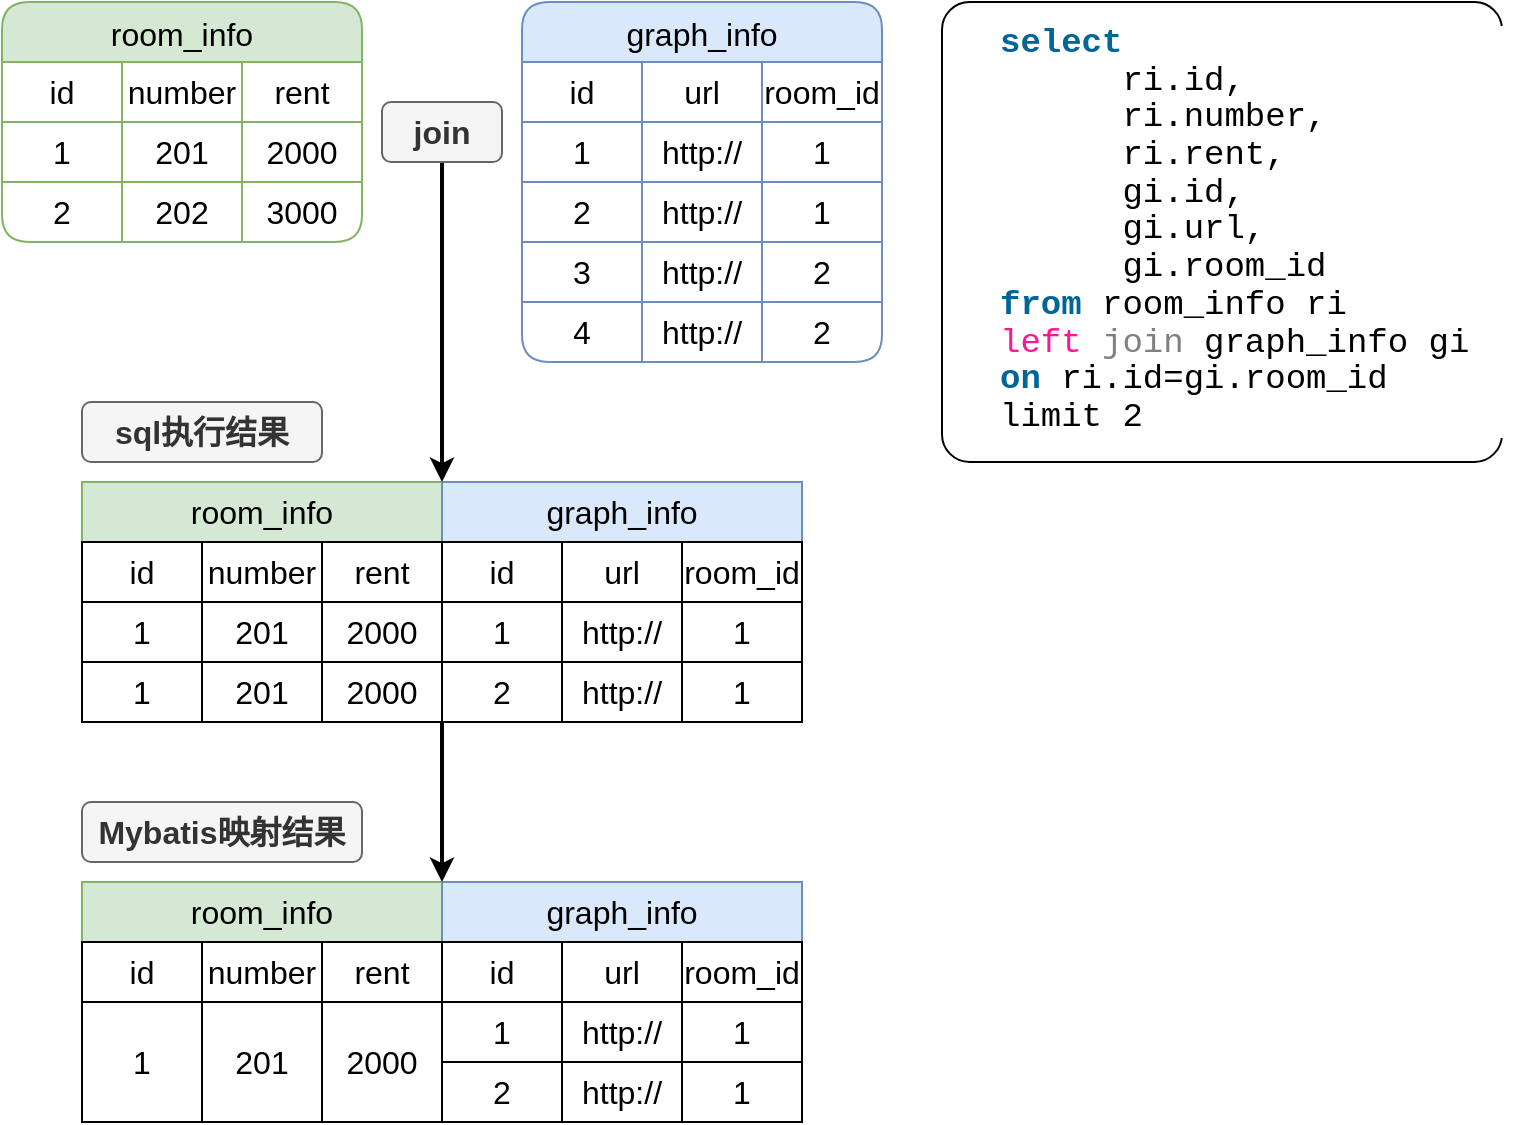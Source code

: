<mxfile version="21.2.8" type="device">
  <diagram name="第 1 页" id="Rej5io_blJWf3P0rDN8p">
    <mxGraphModel dx="1050" dy="671" grid="1" gridSize="10" guides="1" tooltips="1" connect="1" arrows="1" fold="1" page="1" pageScale="1" pageWidth="3300" pageHeight="4681" math="0" shadow="0">
      <root>
        <mxCell id="0" />
        <mxCell id="1" parent="0" />
        <mxCell id="pCptL4KWajvvaQLWKXxc-2" value="" style="rounded=1;whiteSpace=wrap;html=1;fontSize=16;arcSize=6;" vertex="1" parent="1">
          <mxGeometry x="570" y="40" width="280" height="230" as="geometry" />
        </mxCell>
        <mxCell id="d7a110inKtljT86s4EJ2-14" value="room_info" style="shape=table;startSize=30;container=1;collapsible=0;childLayout=tableLayout;strokeColor=#82b366;fontSize=16;fillColor=#d5e8d4;rounded=1;" parent="1" vertex="1">
          <mxGeometry x="100" y="40" width="180" height="120" as="geometry" />
        </mxCell>
        <mxCell id="d7a110inKtljT86s4EJ2-15" value="" style="shape=tableRow;horizontal=0;startSize=0;swimlaneHead=0;swimlaneBody=0;strokeColor=inherit;top=0;left=0;bottom=0;right=0;collapsible=0;dropTarget=0;fillColor=none;points=[[0,0.5],[1,0.5]];portConstraint=eastwest;fontSize=16;" parent="d7a110inKtljT86s4EJ2-14" vertex="1">
          <mxGeometry y="30" width="180" height="30" as="geometry" />
        </mxCell>
        <mxCell id="d7a110inKtljT86s4EJ2-16" value="id" style="shape=partialRectangle;html=1;whiteSpace=wrap;connectable=0;strokeColor=inherit;overflow=hidden;fillColor=none;top=0;left=0;bottom=0;right=0;pointerEvents=1;fontSize=16;" parent="d7a110inKtljT86s4EJ2-15" vertex="1">
          <mxGeometry width="60" height="30" as="geometry">
            <mxRectangle width="60" height="30" as="alternateBounds" />
          </mxGeometry>
        </mxCell>
        <mxCell id="d7a110inKtljT86s4EJ2-17" value="number" style="shape=partialRectangle;html=1;whiteSpace=wrap;connectable=0;strokeColor=inherit;overflow=hidden;fillColor=none;top=0;left=0;bottom=0;right=0;pointerEvents=1;fontSize=16;" parent="d7a110inKtljT86s4EJ2-15" vertex="1">
          <mxGeometry x="60" width="60" height="30" as="geometry">
            <mxRectangle width="60" height="30" as="alternateBounds" />
          </mxGeometry>
        </mxCell>
        <mxCell id="d7a110inKtljT86s4EJ2-18" value="rent" style="shape=partialRectangle;html=1;whiteSpace=wrap;connectable=0;strokeColor=inherit;overflow=hidden;fillColor=none;top=0;left=0;bottom=0;right=0;pointerEvents=1;fontSize=16;" parent="d7a110inKtljT86s4EJ2-15" vertex="1">
          <mxGeometry x="120" width="60" height="30" as="geometry">
            <mxRectangle width="60" height="30" as="alternateBounds" />
          </mxGeometry>
        </mxCell>
        <mxCell id="d7a110inKtljT86s4EJ2-19" value="" style="shape=tableRow;horizontal=0;startSize=0;swimlaneHead=0;swimlaneBody=0;strokeColor=inherit;top=0;left=0;bottom=0;right=0;collapsible=0;dropTarget=0;fillColor=none;points=[[0,0.5],[1,0.5]];portConstraint=eastwest;fontSize=16;" parent="d7a110inKtljT86s4EJ2-14" vertex="1">
          <mxGeometry y="60" width="180" height="30" as="geometry" />
        </mxCell>
        <mxCell id="d7a110inKtljT86s4EJ2-20" value="1" style="shape=partialRectangle;html=1;whiteSpace=wrap;connectable=0;strokeColor=inherit;overflow=hidden;fillColor=none;top=0;left=0;bottom=0;right=0;pointerEvents=1;fontSize=16;" parent="d7a110inKtljT86s4EJ2-19" vertex="1">
          <mxGeometry width="60" height="30" as="geometry">
            <mxRectangle width="60" height="30" as="alternateBounds" />
          </mxGeometry>
        </mxCell>
        <mxCell id="d7a110inKtljT86s4EJ2-21" value="201" style="shape=partialRectangle;html=1;whiteSpace=wrap;connectable=0;strokeColor=inherit;overflow=hidden;fillColor=none;top=0;left=0;bottom=0;right=0;pointerEvents=1;fontSize=16;" parent="d7a110inKtljT86s4EJ2-19" vertex="1">
          <mxGeometry x="60" width="60" height="30" as="geometry">
            <mxRectangle width="60" height="30" as="alternateBounds" />
          </mxGeometry>
        </mxCell>
        <mxCell id="d7a110inKtljT86s4EJ2-22" value="2000" style="shape=partialRectangle;html=1;whiteSpace=wrap;connectable=0;strokeColor=inherit;overflow=hidden;fillColor=none;top=0;left=0;bottom=0;right=0;pointerEvents=1;fontSize=16;" parent="d7a110inKtljT86s4EJ2-19" vertex="1">
          <mxGeometry x="120" width="60" height="30" as="geometry">
            <mxRectangle width="60" height="30" as="alternateBounds" />
          </mxGeometry>
        </mxCell>
        <mxCell id="d7a110inKtljT86s4EJ2-23" value="" style="shape=tableRow;horizontal=0;startSize=0;swimlaneHead=0;swimlaneBody=0;strokeColor=inherit;top=0;left=0;bottom=0;right=0;collapsible=0;dropTarget=0;fillColor=none;points=[[0,0.5],[1,0.5]];portConstraint=eastwest;fontSize=16;" parent="d7a110inKtljT86s4EJ2-14" vertex="1">
          <mxGeometry y="90" width="180" height="30" as="geometry" />
        </mxCell>
        <mxCell id="d7a110inKtljT86s4EJ2-24" value="2" style="shape=partialRectangle;html=1;whiteSpace=wrap;connectable=0;strokeColor=inherit;overflow=hidden;fillColor=none;top=0;left=0;bottom=0;right=0;pointerEvents=1;fontSize=16;" parent="d7a110inKtljT86s4EJ2-23" vertex="1">
          <mxGeometry width="60" height="30" as="geometry">
            <mxRectangle width="60" height="30" as="alternateBounds" />
          </mxGeometry>
        </mxCell>
        <mxCell id="d7a110inKtljT86s4EJ2-25" value="202" style="shape=partialRectangle;html=1;whiteSpace=wrap;connectable=0;strokeColor=inherit;overflow=hidden;fillColor=none;top=0;left=0;bottom=0;right=0;pointerEvents=1;fontSize=16;" parent="d7a110inKtljT86s4EJ2-23" vertex="1">
          <mxGeometry x="60" width="60" height="30" as="geometry">
            <mxRectangle width="60" height="30" as="alternateBounds" />
          </mxGeometry>
        </mxCell>
        <mxCell id="d7a110inKtljT86s4EJ2-26" value="3000" style="shape=partialRectangle;html=1;whiteSpace=wrap;connectable=0;strokeColor=inherit;overflow=hidden;fillColor=none;top=0;left=0;bottom=0;right=0;pointerEvents=1;fontSize=16;" parent="d7a110inKtljT86s4EJ2-23" vertex="1">
          <mxGeometry x="120" width="60" height="30" as="geometry">
            <mxRectangle width="60" height="30" as="alternateBounds" />
          </mxGeometry>
        </mxCell>
        <mxCell id="d7a110inKtljT86s4EJ2-27" value="graph_info" style="shape=table;startSize=30;container=1;collapsible=0;childLayout=tableLayout;strokeColor=#6c8ebf;fontSize=16;fillColor=#dae8fc;swimlaneLine=1;rounded=1;" parent="1" vertex="1">
          <mxGeometry x="360" y="40" width="180" height="180" as="geometry" />
        </mxCell>
        <mxCell id="d7a110inKtljT86s4EJ2-28" value="" style="shape=tableRow;horizontal=0;startSize=0;swimlaneHead=0;swimlaneBody=0;strokeColor=inherit;top=0;left=0;bottom=0;right=0;collapsible=0;dropTarget=0;fillColor=none;points=[[0,0.5],[1,0.5]];portConstraint=eastwest;fontSize=16;" parent="d7a110inKtljT86s4EJ2-27" vertex="1">
          <mxGeometry y="30" width="180" height="30" as="geometry" />
        </mxCell>
        <mxCell id="d7a110inKtljT86s4EJ2-29" value="id" style="shape=partialRectangle;html=1;whiteSpace=wrap;connectable=0;strokeColor=inherit;overflow=hidden;fillColor=none;top=0;left=0;bottom=0;right=0;pointerEvents=1;fontSize=16;" parent="d7a110inKtljT86s4EJ2-28" vertex="1">
          <mxGeometry width="60" height="30" as="geometry">
            <mxRectangle width="60" height="30" as="alternateBounds" />
          </mxGeometry>
        </mxCell>
        <mxCell id="d7a110inKtljT86s4EJ2-30" value="url" style="shape=partialRectangle;html=1;whiteSpace=wrap;connectable=0;strokeColor=inherit;overflow=hidden;fillColor=none;top=0;left=0;bottom=0;right=0;pointerEvents=1;fontSize=16;" parent="d7a110inKtljT86s4EJ2-28" vertex="1">
          <mxGeometry x="60" width="60" height="30" as="geometry">
            <mxRectangle width="60" height="30" as="alternateBounds" />
          </mxGeometry>
        </mxCell>
        <mxCell id="d7a110inKtljT86s4EJ2-31" value="room_id" style="shape=partialRectangle;html=1;whiteSpace=wrap;connectable=0;strokeColor=inherit;overflow=hidden;fillColor=none;top=0;left=0;bottom=0;right=0;pointerEvents=1;fontSize=16;" parent="d7a110inKtljT86s4EJ2-28" vertex="1">
          <mxGeometry x="120" width="60" height="30" as="geometry">
            <mxRectangle width="60" height="30" as="alternateBounds" />
          </mxGeometry>
        </mxCell>
        <mxCell id="d7a110inKtljT86s4EJ2-32" value="" style="shape=tableRow;horizontal=0;startSize=0;swimlaneHead=0;swimlaneBody=0;strokeColor=inherit;top=0;left=0;bottom=0;right=0;collapsible=0;dropTarget=0;fillColor=none;points=[[0,0.5],[1,0.5]];portConstraint=eastwest;fontSize=16;" parent="d7a110inKtljT86s4EJ2-27" vertex="1">
          <mxGeometry y="60" width="180" height="30" as="geometry" />
        </mxCell>
        <mxCell id="d7a110inKtljT86s4EJ2-33" value="1" style="shape=partialRectangle;html=1;whiteSpace=wrap;connectable=0;strokeColor=inherit;overflow=hidden;fillColor=none;top=0;left=0;bottom=0;right=0;pointerEvents=1;fontSize=16;" parent="d7a110inKtljT86s4EJ2-32" vertex="1">
          <mxGeometry width="60" height="30" as="geometry">
            <mxRectangle width="60" height="30" as="alternateBounds" />
          </mxGeometry>
        </mxCell>
        <mxCell id="d7a110inKtljT86s4EJ2-34" value="http://" style="shape=partialRectangle;html=1;whiteSpace=wrap;connectable=0;strokeColor=inherit;overflow=hidden;fillColor=none;top=0;left=0;bottom=0;right=0;pointerEvents=1;fontSize=16;" parent="d7a110inKtljT86s4EJ2-32" vertex="1">
          <mxGeometry x="60" width="60" height="30" as="geometry">
            <mxRectangle width="60" height="30" as="alternateBounds" />
          </mxGeometry>
        </mxCell>
        <mxCell id="d7a110inKtljT86s4EJ2-35" value="1" style="shape=partialRectangle;html=1;whiteSpace=wrap;connectable=0;strokeColor=inherit;overflow=hidden;fillColor=none;top=0;left=0;bottom=0;right=0;pointerEvents=1;fontSize=16;" parent="d7a110inKtljT86s4EJ2-32" vertex="1">
          <mxGeometry x="120" width="60" height="30" as="geometry">
            <mxRectangle width="60" height="30" as="alternateBounds" />
          </mxGeometry>
        </mxCell>
        <mxCell id="d7a110inKtljT86s4EJ2-36" value="" style="shape=tableRow;horizontal=0;startSize=0;swimlaneHead=0;swimlaneBody=0;strokeColor=inherit;top=0;left=0;bottom=0;right=0;collapsible=0;dropTarget=0;fillColor=none;points=[[0,0.5],[1,0.5]];portConstraint=eastwest;fontSize=16;" parent="d7a110inKtljT86s4EJ2-27" vertex="1">
          <mxGeometry y="90" width="180" height="30" as="geometry" />
        </mxCell>
        <mxCell id="d7a110inKtljT86s4EJ2-37" value="2" style="shape=partialRectangle;html=1;whiteSpace=wrap;connectable=0;strokeColor=inherit;overflow=hidden;fillColor=none;top=0;left=0;bottom=0;right=0;pointerEvents=1;fontSize=16;" parent="d7a110inKtljT86s4EJ2-36" vertex="1">
          <mxGeometry width="60" height="30" as="geometry">
            <mxRectangle width="60" height="30" as="alternateBounds" />
          </mxGeometry>
        </mxCell>
        <mxCell id="d7a110inKtljT86s4EJ2-38" value="http://" style="shape=partialRectangle;html=1;whiteSpace=wrap;connectable=0;strokeColor=inherit;overflow=hidden;fillColor=none;top=0;left=0;bottom=0;right=0;pointerEvents=1;fontSize=16;" parent="d7a110inKtljT86s4EJ2-36" vertex="1">
          <mxGeometry x="60" width="60" height="30" as="geometry">
            <mxRectangle width="60" height="30" as="alternateBounds" />
          </mxGeometry>
        </mxCell>
        <mxCell id="d7a110inKtljT86s4EJ2-39" value="1" style="shape=partialRectangle;html=1;whiteSpace=wrap;connectable=0;strokeColor=inherit;overflow=hidden;fillColor=none;top=0;left=0;bottom=0;right=0;pointerEvents=1;fontSize=16;" parent="d7a110inKtljT86s4EJ2-36" vertex="1">
          <mxGeometry x="120" width="60" height="30" as="geometry">
            <mxRectangle width="60" height="30" as="alternateBounds" />
          </mxGeometry>
        </mxCell>
        <mxCell id="d7a110inKtljT86s4EJ2-40" style="shape=tableRow;horizontal=0;startSize=0;swimlaneHead=0;swimlaneBody=0;strokeColor=inherit;top=0;left=0;bottom=0;right=0;collapsible=0;dropTarget=0;fillColor=none;points=[[0,0.5],[1,0.5]];portConstraint=eastwest;fontSize=16;" parent="d7a110inKtljT86s4EJ2-27" vertex="1">
          <mxGeometry y="120" width="180" height="30" as="geometry" />
        </mxCell>
        <mxCell id="d7a110inKtljT86s4EJ2-41" value="3" style="shape=partialRectangle;html=1;whiteSpace=wrap;connectable=0;strokeColor=inherit;overflow=hidden;fillColor=none;top=0;left=0;bottom=0;right=0;pointerEvents=1;fontSize=16;" parent="d7a110inKtljT86s4EJ2-40" vertex="1">
          <mxGeometry width="60" height="30" as="geometry">
            <mxRectangle width="60" height="30" as="alternateBounds" />
          </mxGeometry>
        </mxCell>
        <mxCell id="d7a110inKtljT86s4EJ2-42" value="http://" style="shape=partialRectangle;html=1;whiteSpace=wrap;connectable=0;strokeColor=inherit;overflow=hidden;fillColor=none;top=0;left=0;bottom=0;right=0;pointerEvents=1;fontSize=16;" parent="d7a110inKtljT86s4EJ2-40" vertex="1">
          <mxGeometry x="60" width="60" height="30" as="geometry">
            <mxRectangle width="60" height="30" as="alternateBounds" />
          </mxGeometry>
        </mxCell>
        <mxCell id="d7a110inKtljT86s4EJ2-43" value="2" style="shape=partialRectangle;html=1;whiteSpace=wrap;connectable=0;strokeColor=inherit;overflow=hidden;fillColor=none;top=0;left=0;bottom=0;right=0;pointerEvents=1;fontSize=16;" parent="d7a110inKtljT86s4EJ2-40" vertex="1">
          <mxGeometry x="120" width="60" height="30" as="geometry">
            <mxRectangle width="60" height="30" as="alternateBounds" />
          </mxGeometry>
        </mxCell>
        <mxCell id="d7a110inKtljT86s4EJ2-44" style="shape=tableRow;horizontal=0;startSize=0;swimlaneHead=0;swimlaneBody=0;strokeColor=inherit;top=0;left=0;bottom=0;right=0;collapsible=0;dropTarget=0;fillColor=none;points=[[0,0.5],[1,0.5]];portConstraint=eastwest;fontSize=16;" parent="d7a110inKtljT86s4EJ2-27" vertex="1">
          <mxGeometry y="150" width="180" height="30" as="geometry" />
        </mxCell>
        <mxCell id="d7a110inKtljT86s4EJ2-45" value="4" style="shape=partialRectangle;html=1;whiteSpace=wrap;connectable=0;strokeColor=inherit;overflow=hidden;fillColor=none;top=0;left=0;bottom=0;right=0;pointerEvents=1;fontSize=16;" parent="d7a110inKtljT86s4EJ2-44" vertex="1">
          <mxGeometry width="60" height="30" as="geometry">
            <mxRectangle width="60" height="30" as="alternateBounds" />
          </mxGeometry>
        </mxCell>
        <mxCell id="d7a110inKtljT86s4EJ2-46" value="http://" style="shape=partialRectangle;html=1;whiteSpace=wrap;connectable=0;strokeColor=inherit;overflow=hidden;fillColor=none;top=0;left=0;bottom=0;right=0;pointerEvents=1;fontSize=16;" parent="d7a110inKtljT86s4EJ2-44" vertex="1">
          <mxGeometry x="60" width="60" height="30" as="geometry">
            <mxRectangle width="60" height="30" as="alternateBounds" />
          </mxGeometry>
        </mxCell>
        <mxCell id="d7a110inKtljT86s4EJ2-47" value="2" style="shape=partialRectangle;html=1;whiteSpace=wrap;connectable=0;strokeColor=inherit;overflow=hidden;fillColor=none;top=0;left=0;bottom=0;right=0;pointerEvents=1;fontSize=16;" parent="d7a110inKtljT86s4EJ2-44" vertex="1">
          <mxGeometry x="120" width="60" height="30" as="geometry">
            <mxRectangle width="60" height="30" as="alternateBounds" />
          </mxGeometry>
        </mxCell>
        <mxCell id="-BZi0XnxrR75gDSVM38y-55" value="room_info" style="rounded=0;whiteSpace=wrap;html=1;fontSize=16;fillColor=#d5e8d4;strokeColor=#82b366;" parent="1" vertex="1">
          <mxGeometry x="140" y="480" width="180" height="30" as="geometry" />
        </mxCell>
        <mxCell id="-BZi0XnxrR75gDSVM38y-56" value="graph_info" style="rounded=0;whiteSpace=wrap;html=1;fontSize=16;fillColor=#dae8fc;strokeColor=#6c8ebf;" parent="1" vertex="1">
          <mxGeometry x="320" y="480" width="180" height="30" as="geometry" />
        </mxCell>
        <mxCell id="-BZi0XnxrR75gDSVM38y-58" value="id" style="rounded=0;whiteSpace=wrap;html=1;fontSize=16;" parent="1" vertex="1">
          <mxGeometry x="140" y="510" width="60" height="30" as="geometry" />
        </mxCell>
        <mxCell id="-BZi0XnxrR75gDSVM38y-59" value="number" style="rounded=0;whiteSpace=wrap;html=1;fontSize=16;" parent="1" vertex="1">
          <mxGeometry x="200" y="510" width="60" height="30" as="geometry" />
        </mxCell>
        <mxCell id="-BZi0XnxrR75gDSVM38y-60" value="rent" style="rounded=0;whiteSpace=wrap;html=1;fontSize=16;" parent="1" vertex="1">
          <mxGeometry x="260" y="510" width="60" height="30" as="geometry" />
        </mxCell>
        <mxCell id="-BZi0XnxrR75gDSVM38y-61" value="id" style="rounded=0;whiteSpace=wrap;html=1;fontSize=16;" parent="1" vertex="1">
          <mxGeometry x="320" y="510" width="60" height="30" as="geometry" />
        </mxCell>
        <mxCell id="-BZi0XnxrR75gDSVM38y-62" value="url" style="rounded=0;whiteSpace=wrap;html=1;fontSize=16;" parent="1" vertex="1">
          <mxGeometry x="380" y="510" width="60" height="30" as="geometry" />
        </mxCell>
        <mxCell id="-BZi0XnxrR75gDSVM38y-63" value="room_id" style="rounded=0;whiteSpace=wrap;html=1;fontSize=16;" parent="1" vertex="1">
          <mxGeometry x="440" y="510" width="60" height="30" as="geometry" />
        </mxCell>
        <mxCell id="-BZi0XnxrR75gDSVM38y-64" value="1" style="rounded=0;whiteSpace=wrap;html=1;fontSize=16;" parent="1" vertex="1">
          <mxGeometry x="140" y="540" width="60" height="60" as="geometry" />
        </mxCell>
        <mxCell id="-BZi0XnxrR75gDSVM38y-65" value="201" style="rounded=0;whiteSpace=wrap;html=1;fontSize=16;" parent="1" vertex="1">
          <mxGeometry x="200" y="540" width="60" height="60" as="geometry" />
        </mxCell>
        <mxCell id="-BZi0XnxrR75gDSVM38y-66" value="2000" style="rounded=0;whiteSpace=wrap;html=1;fontSize=16;" parent="1" vertex="1">
          <mxGeometry x="260" y="540" width="60" height="60" as="geometry" />
        </mxCell>
        <mxCell id="-BZi0XnxrR75gDSVM38y-67" value="1" style="rounded=0;whiteSpace=wrap;html=1;fontSize=16;" parent="1" vertex="1">
          <mxGeometry x="320" y="540" width="60" height="30" as="geometry" />
        </mxCell>
        <mxCell id="-BZi0XnxrR75gDSVM38y-68" value="http://" style="rounded=0;whiteSpace=wrap;html=1;fontSize=16;" parent="1" vertex="1">
          <mxGeometry x="380" y="540" width="60" height="30" as="geometry" />
        </mxCell>
        <mxCell id="-BZi0XnxrR75gDSVM38y-69" value="1" style="rounded=0;whiteSpace=wrap;html=1;fontSize=16;" parent="1" vertex="1">
          <mxGeometry x="440" y="540" width="60" height="30" as="geometry" />
        </mxCell>
        <mxCell id="-BZi0XnxrR75gDSVM38y-73" value="2" style="rounded=0;whiteSpace=wrap;html=1;fontSize=16;" parent="1" vertex="1">
          <mxGeometry x="320" y="570" width="60" height="30" as="geometry" />
        </mxCell>
        <mxCell id="-BZi0XnxrR75gDSVM38y-74" value="http://" style="rounded=0;whiteSpace=wrap;html=1;fontSize=16;" parent="1" vertex="1">
          <mxGeometry x="380" y="570" width="60" height="30" as="geometry" />
        </mxCell>
        <mxCell id="-BZi0XnxrR75gDSVM38y-75" value="1" style="rounded=0;whiteSpace=wrap;html=1;fontSize=16;" parent="1" vertex="1">
          <mxGeometry x="440" y="570" width="60" height="30" as="geometry" />
        </mxCell>
        <mxCell id="AN0BZc6K4bq2yWt_CI9V-2" value="room_info" style="rounded=0;whiteSpace=wrap;html=1;fontSize=16;fillColor=#d5e8d4;strokeColor=#82b366;" parent="1" vertex="1">
          <mxGeometry x="140" y="280" width="180" height="30" as="geometry" />
        </mxCell>
        <mxCell id="AN0BZc6K4bq2yWt_CI9V-3" value="graph_info" style="rounded=0;whiteSpace=wrap;html=1;fontSize=16;fillColor=#dae8fc;strokeColor=#6c8ebf;" parent="1" vertex="1">
          <mxGeometry x="320" y="280" width="180" height="30" as="geometry" />
        </mxCell>
        <mxCell id="AN0BZc6K4bq2yWt_CI9V-4" value="id" style="rounded=0;whiteSpace=wrap;html=1;fontSize=16;" parent="1" vertex="1">
          <mxGeometry x="140" y="310" width="60" height="30" as="geometry" />
        </mxCell>
        <mxCell id="AN0BZc6K4bq2yWt_CI9V-5" value="number" style="rounded=0;whiteSpace=wrap;html=1;fontSize=16;" parent="1" vertex="1">
          <mxGeometry x="200" y="310" width="60" height="30" as="geometry" />
        </mxCell>
        <mxCell id="AN0BZc6K4bq2yWt_CI9V-6" value="rent" style="rounded=0;whiteSpace=wrap;html=1;fontSize=16;" parent="1" vertex="1">
          <mxGeometry x="260" y="310" width="60" height="30" as="geometry" />
        </mxCell>
        <mxCell id="AN0BZc6K4bq2yWt_CI9V-7" value="id" style="rounded=0;whiteSpace=wrap;html=1;fontSize=16;" parent="1" vertex="1">
          <mxGeometry x="320" y="310" width="60" height="30" as="geometry" />
        </mxCell>
        <mxCell id="AN0BZc6K4bq2yWt_CI9V-8" value="url" style="rounded=0;whiteSpace=wrap;html=1;fontSize=16;" parent="1" vertex="1">
          <mxGeometry x="380" y="310" width="60" height="30" as="geometry" />
        </mxCell>
        <mxCell id="AN0BZc6K4bq2yWt_CI9V-9" value="room_id" style="rounded=0;whiteSpace=wrap;html=1;fontSize=16;" parent="1" vertex="1">
          <mxGeometry x="440" y="310" width="60" height="30" as="geometry" />
        </mxCell>
        <mxCell id="AN0BZc6K4bq2yWt_CI9V-10" value="1" style="rounded=0;whiteSpace=wrap;html=1;fontSize=16;" parent="1" vertex="1">
          <mxGeometry x="140" y="340" width="60" height="30" as="geometry" />
        </mxCell>
        <mxCell id="AN0BZc6K4bq2yWt_CI9V-11" value="201" style="rounded=0;whiteSpace=wrap;html=1;fontSize=16;" parent="1" vertex="1">
          <mxGeometry x="200" y="340" width="60" height="30" as="geometry" />
        </mxCell>
        <mxCell id="AN0BZc6K4bq2yWt_CI9V-12" value="2000" style="rounded=0;whiteSpace=wrap;html=1;fontSize=16;" parent="1" vertex="1">
          <mxGeometry x="260" y="340" width="60" height="30" as="geometry" />
        </mxCell>
        <mxCell id="AN0BZc6K4bq2yWt_CI9V-13" value="1" style="rounded=0;whiteSpace=wrap;html=1;fontSize=16;" parent="1" vertex="1">
          <mxGeometry x="320" y="340" width="60" height="30" as="geometry" />
        </mxCell>
        <mxCell id="AN0BZc6K4bq2yWt_CI9V-14" value="http://" style="rounded=0;whiteSpace=wrap;html=1;fontSize=16;" parent="1" vertex="1">
          <mxGeometry x="380" y="340" width="60" height="30" as="geometry" />
        </mxCell>
        <mxCell id="AN0BZc6K4bq2yWt_CI9V-15" value="1" style="rounded=0;whiteSpace=wrap;html=1;fontSize=16;" parent="1" vertex="1">
          <mxGeometry x="440" y="340" width="60" height="30" as="geometry" />
        </mxCell>
        <mxCell id="AN0BZc6K4bq2yWt_CI9V-16" value="2" style="rounded=0;whiteSpace=wrap;html=1;fontSize=16;" parent="1" vertex="1">
          <mxGeometry x="320" y="370" width="60" height="30" as="geometry" />
        </mxCell>
        <mxCell id="AN0BZc6K4bq2yWt_CI9V-17" value="http://" style="rounded=0;whiteSpace=wrap;html=1;fontSize=16;" parent="1" vertex="1">
          <mxGeometry x="380" y="370" width="60" height="30" as="geometry" />
        </mxCell>
        <mxCell id="AN0BZc6K4bq2yWt_CI9V-18" value="1" style="rounded=0;whiteSpace=wrap;html=1;fontSize=16;" parent="1" vertex="1">
          <mxGeometry x="440" y="370" width="60" height="30" as="geometry" />
        </mxCell>
        <mxCell id="AN0BZc6K4bq2yWt_CI9V-28" value="1" style="rounded=0;whiteSpace=wrap;html=1;fontSize=16;" parent="1" vertex="1">
          <mxGeometry x="140" y="370" width="60" height="30" as="geometry" />
        </mxCell>
        <mxCell id="AN0BZc6K4bq2yWt_CI9V-29" value="201" style="rounded=0;whiteSpace=wrap;html=1;fontSize=16;" parent="1" vertex="1">
          <mxGeometry x="200" y="370" width="60" height="30" as="geometry" />
        </mxCell>
        <mxCell id="AN0BZc6K4bq2yWt_CI9V-30" value="2000" style="rounded=0;whiteSpace=wrap;html=1;fontSize=16;" parent="1" vertex="1">
          <mxGeometry x="260" y="370" width="60" height="30" as="geometry" />
        </mxCell>
        <mxCell id="AN0BZc6K4bq2yWt_CI9V-35" value="" style="endArrow=classic;html=1;rounded=0;entryX=1;entryY=0;entryDx=0;entryDy=0;fontStyle=0;strokeWidth=2;exitX=0.5;exitY=1;exitDx=0;exitDy=0;" parent="1" source="asJvzU5suYLV6aK408Cx-1" target="AN0BZc6K4bq2yWt_CI9V-2" edge="1">
          <mxGeometry width="50" height="50" relative="1" as="geometry">
            <mxPoint x="300" y="160" as="sourcePoint" />
            <mxPoint x="580" y="320" as="targetPoint" />
          </mxGeometry>
        </mxCell>
        <mxCell id="AN0BZc6K4bq2yWt_CI9V-36" value="" style="endArrow=classic;html=1;rounded=0;exitX=1;exitY=1;exitDx=0;exitDy=0;fontStyle=0;strokeWidth=2;entryX=0;entryY=0;entryDx=0;entryDy=0;" parent="1" edge="1" target="-BZi0XnxrR75gDSVM38y-56" source="AN0BZc6K4bq2yWt_CI9V-30">
          <mxGeometry width="50" height="50" relative="1" as="geometry">
            <mxPoint x="538" y="384.5" as="sourcePoint" />
            <mxPoint x="578" y="384.5" as="targetPoint" />
          </mxGeometry>
        </mxCell>
        <mxCell id="asJvzU5suYLV6aK408Cx-1" value="join" style="rounded=1;whiteSpace=wrap;html=1;fontSize=16;fillColor=#f5f5f5;strokeColor=#666666;fontColor=#333333;fontStyle=1" parent="1" vertex="1">
          <mxGeometry x="290" y="90" width="60" height="30" as="geometry" />
        </mxCell>
        <mxCell id="asJvzU5suYLV6aK408Cx-3" value="sql执行结果" style="rounded=1;whiteSpace=wrap;html=1;fontSize=16;fillColor=#f5f5f5;fontColor=#333333;strokeColor=#666666;fontStyle=1" parent="1" vertex="1">
          <mxGeometry x="140" y="240" width="120" height="30" as="geometry" />
        </mxCell>
        <mxCell id="asJvzU5suYLV6aK408Cx-4" value="Mybatis映射结果" style="rounded=1;whiteSpace=wrap;html=1;fontSize=16;fillColor=#f5f5f5;fontColor=#333333;strokeColor=#666666;fontStyle=1" parent="1" vertex="1">
          <mxGeometry x="140" y="440" width="140" height="30" as="geometry" />
        </mxCell>
        <mxCell id="pCptL4KWajvvaQLWKXxc-1" value="&lt;div style=&quot;font-family: Consolas, &amp;quot;Bitstream Vera Sans Mono&amp;quot;, &amp;quot;Courier New&amp;quot;, Courier, monospace; font-size: 17px; color: rgb(17, 17, 17); border-radius: 0px !important; background: none white !important; border: 0px !important; inset: auto !important; float: none !important; height: auto !important; line-height: 1.1em !important; margin: 0px !important; outline: 0px !important; overflow: visible !important; padding: 0px 1em !important; position: static !important; vertical-align: baseline !important; width: auto !important; box-sizing: content-box !important; min-height: auto !important;&quot; class=&quot;line number1 index0 alt2&quot;&gt;&lt;code style=&quot;font-family: Consolas, &amp;quot;Bitstream Vera Sans Mono&amp;quot;, &amp;quot;Courier New&amp;quot;, Courier, monospace !important; font-size: 17px; padding: 0px !important; color: rgb(0, 102, 153) !important; border-radius: 0px !important; background: none !important; border: 0px !important; inset: auto !important; float: none !important; height: auto !important; line-height: 1.1em !important; margin: 0px !important; outline: 0px !important; overflow: visible !important; position: static !important; vertical-align: baseline !important; width: auto !important; box-sizing: content-box !important; font-weight: bold !important; min-height: auto !important;&quot; class=&quot;sql keyword&quot;&gt;select&lt;/code&gt;&amp;nbsp;&lt;/div&gt;&lt;div style=&quot;font-family: Consolas, &amp;quot;Bitstream Vera Sans Mono&amp;quot;, &amp;quot;Courier New&amp;quot;, Courier, monospace; font-size: 17px; color: rgb(17, 17, 17); border-radius: 0px !important; background: none white !important; border: 0px !important; inset: auto !important; float: none !important; height: auto !important; line-height: 1.1em !important; margin: 0px !important; outline: 0px !important; overflow: visible !important; padding: 0px 1em !important; position: static !important; vertical-align: baseline !important; width: auto !important; box-sizing: content-box !important; min-height: auto !important;&quot; class=&quot;line number2 index1 alt1&quot;&gt;&lt;code style=&quot;color: rgb(221, 17, 68); font-family: Consolas, &amp;quot;Bitstream Vera Sans Mono&amp;quot;, &amp;quot;Courier New&amp;quot;, Courier, monospace !important; font-size: 17px; padding: 0px !important; border-radius: 0px !important; background: none !important; border: 0px !important; inset: auto !important; float: none !important; height: auto !important; line-height: 1.1em !important; margin: 0px !important; outline: 0px !important; overflow: visible !important; position: static !important; vertical-align: baseline !important; width: auto !important; box-sizing: content-box !important; min-height: auto !important;&quot; class=&quot;sql spaces&quot;&gt;&amp;nbsp;&amp;nbsp;&amp;nbsp;&amp;nbsp;&amp;nbsp;&amp;nbsp;&lt;/code&gt;&lt;code style=&quot;font-family: Consolas, &amp;quot;Bitstream Vera Sans Mono&amp;quot;, &amp;quot;Courier New&amp;quot;, Courier, monospace !important; font-size: 17px; padding: 0px !important; color: black !important; border-radius: 0px !important; background: none !important; border: 0px !important; inset: auto !important; float: none !important; height: auto !important; line-height: 1.1em !important; margin: 0px !important; outline: 0px !important; overflow: visible !important; position: static !important; vertical-align: baseline !important; width: auto !important; box-sizing: content-box !important; min-height: auto !important;&quot; class=&quot;sql plain&quot;&gt;ri.id,&lt;/code&gt;&lt;/div&gt;&lt;div style=&quot;font-family: Consolas, &amp;quot;Bitstream Vera Sans Mono&amp;quot;, &amp;quot;Courier New&amp;quot;, Courier, monospace; font-size: 17px; color: rgb(17, 17, 17); border-radius: 0px !important; background: none white !important; border: 0px !important; inset: auto !important; float: none !important; height: auto !important; line-height: 1.1em !important; margin: 0px !important; outline: 0px !important; overflow: visible !important; padding: 0px 1em !important; position: static !important; vertical-align: baseline !important; width: auto !important; box-sizing: content-box !important; min-height: auto !important;&quot; class=&quot;line number3 index2 alt2&quot;&gt;&lt;code style=&quot;color: rgb(221, 17, 68); font-family: Consolas, &amp;quot;Bitstream Vera Sans Mono&amp;quot;, &amp;quot;Courier New&amp;quot;, Courier, monospace !important; font-size: 17px; padding: 0px !important; border-radius: 0px !important; background: none !important; border: 0px !important; inset: auto !important; float: none !important; height: auto !important; line-height: 1.1em !important; margin: 0px !important; outline: 0px !important; overflow: visible !important; position: static !important; vertical-align: baseline !important; width: auto !important; box-sizing: content-box !important; min-height: auto !important;&quot; class=&quot;sql spaces&quot;&gt;&amp;nbsp;&amp;nbsp;&amp;nbsp;&amp;nbsp;&amp;nbsp;&amp;nbsp;&lt;/code&gt;&lt;code style=&quot;font-family: Consolas, &amp;quot;Bitstream Vera Sans Mono&amp;quot;, &amp;quot;Courier New&amp;quot;, Courier, monospace !important; font-size: 17px; padding: 0px !important; color: black !important; border-radius: 0px !important; background: none !important; border: 0px !important; inset: auto !important; float: none !important; height: auto !important; line-height: 1.1em !important; margin: 0px !important; outline: 0px !important; overflow: visible !important; position: static !important; vertical-align: baseline !important; width: auto !important; box-sizing: content-box !important; min-height: auto !important;&quot; class=&quot;sql plain&quot;&gt;ri.number,&lt;/code&gt;&lt;/div&gt;&lt;div style=&quot;font-family: Consolas, &amp;quot;Bitstream Vera Sans Mono&amp;quot;, &amp;quot;Courier New&amp;quot;, Courier, monospace; font-size: 17px; color: rgb(17, 17, 17); border-radius: 0px !important; background: none white !important; border: 0px !important; inset: auto !important; float: none !important; height: auto !important; line-height: 1.1em !important; margin: 0px !important; outline: 0px !important; overflow: visible !important; padding: 0px 1em !important; position: static !important; vertical-align: baseline !important; width: auto !important; box-sizing: content-box !important; min-height: auto !important;&quot; class=&quot;line number4 index3 alt1&quot;&gt;&lt;code style=&quot;color: rgb(221, 17, 68); font-family: Consolas, &amp;quot;Bitstream Vera Sans Mono&amp;quot;, &amp;quot;Courier New&amp;quot;, Courier, monospace !important; font-size: 17px; padding: 0px !important; border-radius: 0px !important; background: none !important; border: 0px !important; inset: auto !important; float: none !important; height: auto !important; line-height: 1.1em !important; margin: 0px !important; outline: 0px !important; overflow: visible !important; position: static !important; vertical-align: baseline !important; width: auto !important; box-sizing: content-box !important; min-height: auto !important;&quot; class=&quot;sql spaces&quot;&gt;&amp;nbsp;&amp;nbsp;&amp;nbsp;&amp;nbsp;&amp;nbsp;&amp;nbsp;&lt;/code&gt;&lt;code style=&quot;font-family: Consolas, &amp;quot;Bitstream Vera Sans Mono&amp;quot;, &amp;quot;Courier New&amp;quot;, Courier, monospace !important; font-size: 17px; padding: 0px !important; color: black !important; border-radius: 0px !important; background: none !important; border: 0px !important; inset: auto !important; float: none !important; height: auto !important; line-height: 1.1em !important; margin: 0px !important; outline: 0px !important; overflow: visible !important; position: static !important; vertical-align: baseline !important; width: auto !important; box-sizing: content-box !important; min-height: auto !important;&quot; class=&quot;sql plain&quot;&gt;ri.rent,&lt;/code&gt;&lt;/div&gt;&lt;div style=&quot;font-family: Consolas, &amp;quot;Bitstream Vera Sans Mono&amp;quot;, &amp;quot;Courier New&amp;quot;, Courier, monospace; font-size: 17px; color: rgb(17, 17, 17); border-radius: 0px !important; background: none white !important; border: 0px !important; inset: auto !important; float: none !important; height: auto !important; line-height: 1.1em !important; margin: 0px !important; outline: 0px !important; overflow: visible !important; padding: 0px 1em !important; position: static !important; vertical-align: baseline !important; width: auto !important; box-sizing: content-box !important; min-height: auto !important;&quot; class=&quot;line number5 index4 alt2&quot;&gt;&lt;code style=&quot;color: rgb(221, 17, 68); font-family: Consolas, &amp;quot;Bitstream Vera Sans Mono&amp;quot;, &amp;quot;Courier New&amp;quot;, Courier, monospace !important; font-size: 17px; padding: 0px !important; border-radius: 0px !important; background: none !important; border: 0px !important; inset: auto !important; float: none !important; height: auto !important; line-height: 1.1em !important; margin: 0px !important; outline: 0px !important; overflow: visible !important; position: static !important; vertical-align: baseline !important; width: auto !important; box-sizing: content-box !important; min-height: auto !important;&quot; class=&quot;sql spaces&quot;&gt;&amp;nbsp;&amp;nbsp;&amp;nbsp;&amp;nbsp;&amp;nbsp;&amp;nbsp;&lt;/code&gt;&lt;code style=&quot;font-family: Consolas, &amp;quot;Bitstream Vera Sans Mono&amp;quot;, &amp;quot;Courier New&amp;quot;, Courier, monospace !important; font-size: 17px; padding: 0px !important; color: black !important; border-radius: 0px !important; background: none !important; border: 0px !important; inset: auto !important; float: none !important; height: auto !important; line-height: 1.1em !important; margin: 0px !important; outline: 0px !important; overflow: visible !important; position: static !important; vertical-align: baseline !important; width: auto !important; box-sizing: content-box !important; min-height: auto !important;&quot; class=&quot;sql plain&quot;&gt;gi.id,&lt;/code&gt;&lt;/div&gt;&lt;div style=&quot;font-family: Consolas, &amp;quot;Bitstream Vera Sans Mono&amp;quot;, &amp;quot;Courier New&amp;quot;, Courier, monospace; font-size: 17px; color: rgb(17, 17, 17); border-radius: 0px !important; background: none white !important; border: 0px !important; inset: auto !important; float: none !important; height: auto !important; line-height: 1.1em !important; margin: 0px !important; outline: 0px !important; overflow: visible !important; padding: 0px 1em !important; position: static !important; vertical-align: baseline !important; width: auto !important; box-sizing: content-box !important; min-height: auto !important;&quot; class=&quot;line number6 index5 alt1&quot;&gt;&lt;code style=&quot;color: rgb(221, 17, 68); font-family: Consolas, &amp;quot;Bitstream Vera Sans Mono&amp;quot;, &amp;quot;Courier New&amp;quot;, Courier, monospace !important; font-size: 17px; padding: 0px !important; border-radius: 0px !important; background: none !important; border: 0px !important; inset: auto !important; float: none !important; height: auto !important; line-height: 1.1em !important; margin: 0px !important; outline: 0px !important; overflow: visible !important; position: static !important; vertical-align: baseline !important; width: auto !important; box-sizing: content-box !important; min-height: auto !important;&quot; class=&quot;sql spaces&quot;&gt;&amp;nbsp; &amp;nbsp; &amp;nbsp; &lt;/code&gt;&lt;code style=&quot;font-family: Consolas, &amp;quot;Bitstream Vera Sans Mono&amp;quot;, &amp;quot;Courier New&amp;quot;, Courier, monospace !important; font-size: 17px; padding: 0px !important; color: black !important; border-radius: 0px !important; background: none !important; border: 0px !important; inset: auto !important; float: none !important; height: auto !important; line-height: 1.1em !important; margin: 0px !important; outline: 0px !important; overflow: visible !important; position: static !important; vertical-align: baseline !important; width: auto !important; box-sizing: content-box !important; min-height: auto !important;&quot; class=&quot;sql plain&quot;&gt;gi.url,&lt;/code&gt;&lt;/div&gt;&lt;div style=&quot;font-family: Consolas, &amp;quot;Bitstream Vera Sans Mono&amp;quot;, &amp;quot;Courier New&amp;quot;, Courier, monospace; font-size: 17px; color: rgb(17, 17, 17); border-radius: 0px !important; background: none white !important; border: 0px !important; inset: auto !important; float: none !important; height: auto !important; line-height: 1.1em !important; margin: 0px !important; outline: 0px !important; overflow: visible !important; padding: 0px 1em !important; position: static !important; vertical-align: baseline !important; width: auto !important; box-sizing: content-box !important; min-height: auto !important;&quot; class=&quot;line number7 index6 alt2&quot;&gt;&lt;code style=&quot;color: rgb(221, 17, 68); font-family: Consolas, &amp;quot;Bitstream Vera Sans Mono&amp;quot;, &amp;quot;Courier New&amp;quot;, Courier, monospace !important; font-size: 17px; padding: 0px !important; border-radius: 0px !important; background: none !important; border: 0px !important; inset: auto !important; float: none !important; height: auto !important; line-height: 1.1em !important; margin: 0px !important; outline: 0px !important; overflow: visible !important; position: static !important; vertical-align: baseline !important; width: auto !important; box-sizing: content-box !important; min-height: auto !important;&quot; class=&quot;sql spaces&quot;&gt;&amp;nbsp; &amp;nbsp; &amp;nbsp;&amp;nbsp;&lt;/code&gt;&lt;code style=&quot;font-family: Consolas, &amp;quot;Bitstream Vera Sans Mono&amp;quot;, &amp;quot;Courier New&amp;quot;, Courier, monospace !important; font-size: 17px; padding: 0px !important; color: black !important; border-radius: 0px !important; background: none !important; border: 0px !important; inset: auto !important; float: none !important; height: auto !important; line-height: 1.1em !important; margin: 0px !important; outline: 0px !important; overflow: visible !important; position: static !important; vertical-align: baseline !important; width: auto !important; box-sizing: content-box !important; min-height: auto !important;&quot; class=&quot;sql plain&quot;&gt;gi.room_id&lt;/code&gt;&lt;/div&gt;&lt;div style=&quot;font-family: Consolas, &amp;quot;Bitstream Vera Sans Mono&amp;quot;, &amp;quot;Courier New&amp;quot;, Courier, monospace; font-size: 17px; color: rgb(17, 17, 17); border-radius: 0px !important; background: none white !important; border: 0px !important; inset: auto !important; float: none !important; height: auto !important; line-height: 1.1em !important; margin: 0px !important; outline: 0px !important; overflow: visible !important; padding: 0px 1em !important; position: static !important; vertical-align: baseline !important; width: auto !important; box-sizing: content-box !important; min-height: auto !important;&quot; class=&quot;line number8 index7 alt1&quot;&gt;&lt;code style=&quot;font-family: Consolas, &amp;quot;Bitstream Vera Sans Mono&amp;quot;, &amp;quot;Courier New&amp;quot;, Courier, monospace !important; font-size: 17px; padding: 0px !important; color: rgb(0, 102, 153) !important; border-radius: 0px !important; background: none !important; border: 0px !important; inset: auto !important; float: none !important; height: auto !important; line-height: 1.1em !important; margin: 0px !important; outline: 0px !important; overflow: visible !important; position: static !important; vertical-align: baseline !important; width: auto !important; box-sizing: content-box !important; font-weight: bold !important; min-height: auto !important;&quot; class=&quot;sql keyword&quot;&gt;from&lt;/code&gt;&amp;nbsp;&lt;code style=&quot;font-family: Consolas, &amp;quot;Bitstream Vera Sans Mono&amp;quot;, &amp;quot;Courier New&amp;quot;, Courier, monospace !important; font-size: 17px; padding: 0px !important; color: black !important; border-radius: 0px !important; background: none !important; border: 0px !important; inset: auto !important; float: none !important; height: auto !important; line-height: 1.1em !important; margin: 0px !important; outline: 0px !important; overflow: visible !important; position: static !important; vertical-align: baseline !important; width: auto !important; box-sizing: content-box !important; min-height: auto !important;&quot; class=&quot;sql plain&quot;&gt;room_info&amp;nbsp;ri&lt;/code&gt;&lt;/div&gt;&lt;div style=&quot;font-family: Consolas, &amp;quot;Bitstream Vera Sans Mono&amp;quot;, &amp;quot;Courier New&amp;quot;, Courier, monospace; font-size: 17px; color: rgb(17, 17, 17); border-radius: 0px !important; background: none white !important; border: 0px !important; inset: auto !important; float: none !important; height: auto !important; line-height: 1.1em !important; margin: 0px !important; outline: 0px !important; overflow: visible !important; padding: 0px 1em !important; position: static !important; vertical-align: baseline !important; width: auto !important; box-sizing: content-box !important; min-height: auto !important;&quot; class=&quot;line number9 index8 alt2&quot;&gt;&lt;code style=&quot;font-family: Consolas, &amp;quot;Bitstream Vera Sans Mono&amp;quot;, &amp;quot;Courier New&amp;quot;, Courier, monospace !important; font-size: 17px; padding: 0px !important; color: rgb(255, 20, 147) !important; border-radius: 0px !important; background: none !important; border: 0px !important; inset: auto !important; float: none !important; height: auto !important; line-height: 1.1em !important; margin: 0px !important; outline: 0px !important; overflow: visible !important; position: static !important; vertical-align: baseline !important; width: auto !important; box-sizing: content-box !important; min-height: auto !important;&quot; class=&quot;sql color2&quot;&gt;left&lt;/code&gt;&amp;nbsp;&lt;code style=&quot;font-family: Consolas, &amp;quot;Bitstream Vera Sans Mono&amp;quot;, &amp;quot;Courier New&amp;quot;, Courier, monospace !important; font-size: 17px; padding: 0px !important; color: gray !important; border-radius: 0px !important; background: none !important; border: 0px !important; inset: auto !important; float: none !important; height: auto !important; line-height: 1.1em !important; margin: 0px !important; outline: 0px !important; overflow: visible !important; position: static !important; vertical-align: baseline !important; width: auto !important; box-sizing: content-box !important; min-height: auto !important;&quot; class=&quot;sql color1&quot;&gt;join&lt;/code&gt;&amp;nbsp;&lt;code style=&quot;font-family: Consolas, &amp;quot;Bitstream Vera Sans Mono&amp;quot;, &amp;quot;Courier New&amp;quot;, Courier, monospace !important; font-size: 17px; padding: 0px !important; color: black !important; border-radius: 0px !important; background: none !important; border: 0px !important; inset: auto !important; float: none !important; height: auto !important; line-height: 1.1em !important; margin: 0px !important; outline: 0px !important; overflow: visible !important; position: static !important; vertical-align: baseline !important; width: auto !important; box-sizing: content-box !important; min-height: auto !important;&quot; class=&quot;sql plain&quot;&gt;graph_info&amp;nbsp;gi&amp;nbsp;&lt;/code&gt;&lt;/div&gt;&lt;div style=&quot;font-family: Consolas, &amp;quot;Bitstream Vera Sans Mono&amp;quot;, &amp;quot;Courier New&amp;quot;, Courier, monospace; font-size: 17px; color: rgb(17, 17, 17); border-radius: 0px !important; background: none white !important; border: 0px !important; inset: auto !important; float: none !important; height: auto !important; line-height: 1.1em !important; margin: 0px !important; outline: 0px !important; overflow: visible !important; padding: 0px 1em !important; position: static !important; vertical-align: baseline !important; width: auto !important; box-sizing: content-box !important; min-height: auto !important;&quot; class=&quot;line number9 index8 alt2&quot;&gt;&lt;code style=&quot;font-family: Consolas, &amp;quot;Bitstream Vera Sans Mono&amp;quot;, &amp;quot;Courier New&amp;quot;, Courier, monospace !important; font-size: 17px; padding: 0px !important; color: rgb(0, 102, 153) !important; border-radius: 0px !important; background: none !important; border: 0px !important; inset: auto !important; float: none !important; height: auto !important; line-height: 1.1em !important; margin: 0px !important; outline: 0px !important; overflow: visible !important; position: static !important; vertical-align: baseline !important; width: auto !important; box-sizing: content-box !important; font-weight: bold !important; min-height: auto !important;&quot; class=&quot;sql keyword&quot;&gt;on&lt;/code&gt;&amp;nbsp;&lt;code style=&quot;font-family: Consolas, &amp;quot;Bitstream Vera Sans Mono&amp;quot;, &amp;quot;Courier New&amp;quot;, Courier, monospace !important; font-size: 17px; padding: 0px !important; color: black !important; border-radius: 0px !important; background: none !important; border: 0px !important; inset: auto !important; float: none !important; height: auto !important; line-height: 1.1em !important; margin: 0px !important; outline: 0px !important; overflow: visible !important; position: static !important; vertical-align: baseline !important; width: auto !important; box-sizing: content-box !important; min-height: auto !important;&quot; class=&quot;sql plain&quot;&gt;ri.id=gi.room_id&lt;/code&gt;&lt;/div&gt;&lt;div style=&quot;font-family: Consolas, &amp;quot;Bitstream Vera Sans Mono&amp;quot;, &amp;quot;Courier New&amp;quot;, Courier, monospace; font-size: 17px; color: rgb(17, 17, 17); border-radius: 0px !important; background: none white !important; border: 0px !important; inset: auto !important; float: none !important; height: auto !important; line-height: 1.1em !important; margin: 0px !important; outline: 0px !important; overflow: visible !important; padding: 0px 1em !important; position: static !important; vertical-align: baseline !important; width: auto !important; box-sizing: content-box !important; min-height: auto !important;&quot; class=&quot;line number10 index9 alt1&quot;&gt;&lt;code style=&quot;font-family: Consolas, &amp;quot;Bitstream Vera Sans Mono&amp;quot;, &amp;quot;Courier New&amp;quot;, Courier, monospace !important; font-size: 17px; padding: 0px !important; color: black !important; border-radius: 0px !important; background: none !important; border: 0px !important; inset: auto !important; float: none !important; height: auto !important; line-height: 1.1em !important; margin: 0px !important; outline: 0px !important; overflow: visible !important; position: static !important; vertical-align: baseline !important; width: auto !important; box-sizing: content-box !important; min-height: auto !important;&quot; class=&quot;sql plain&quot;&gt;limit&amp;nbsp;2&lt;/code&gt;&lt;/div&gt;" style="text;whiteSpace=wrap;html=1;fontSize=17;" vertex="1" parent="1">
          <mxGeometry x="580" y="45" width="260" height="220" as="geometry" />
        </mxCell>
      </root>
    </mxGraphModel>
  </diagram>
</mxfile>
